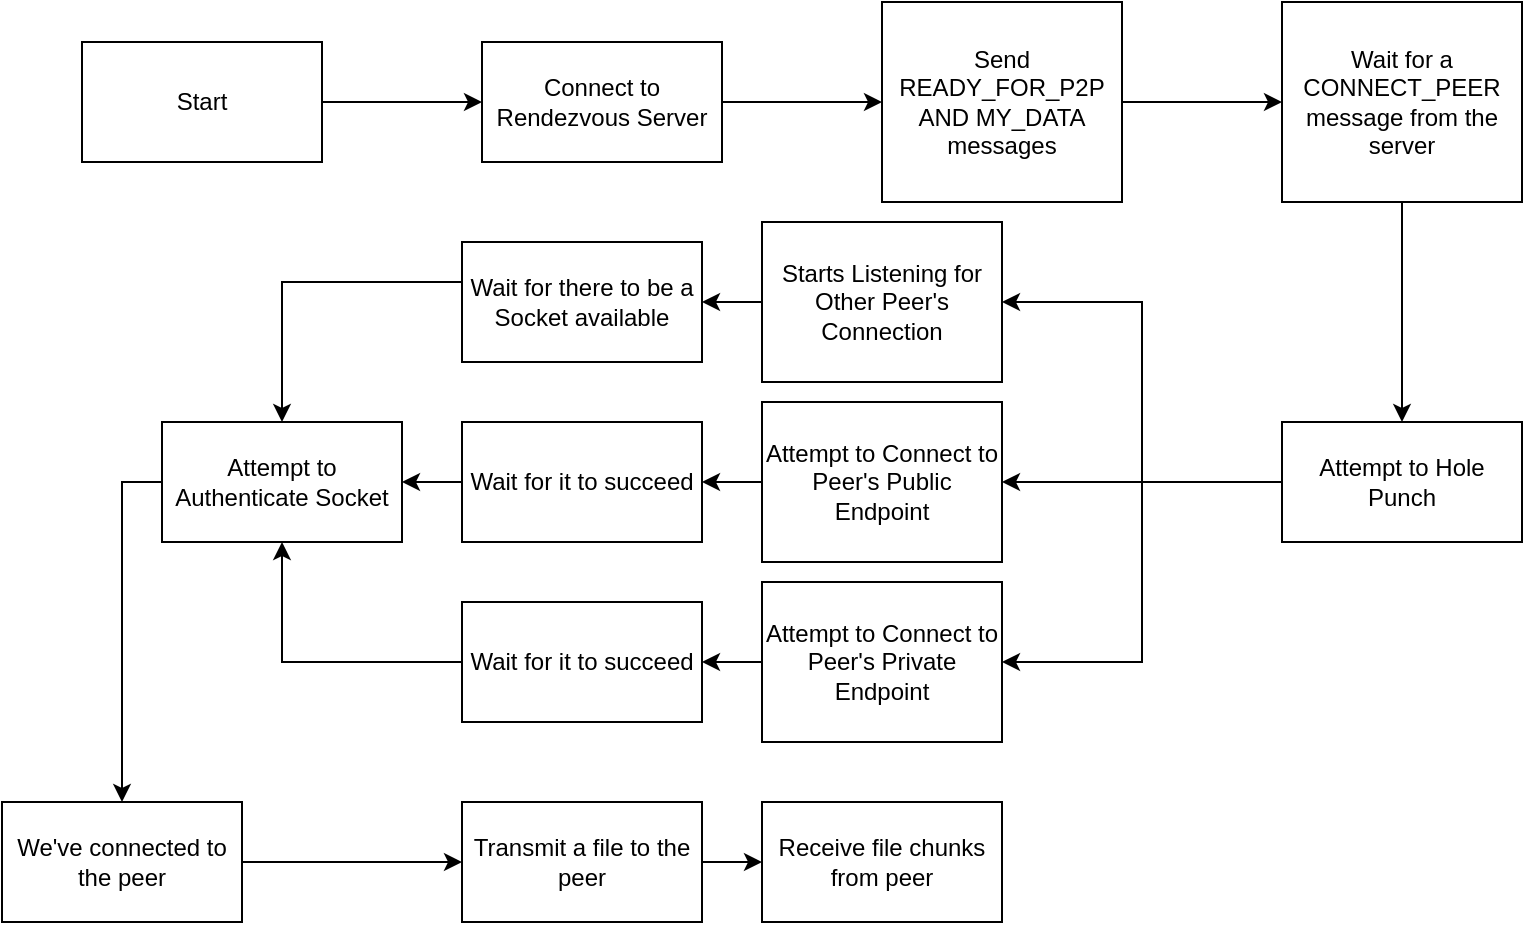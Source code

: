 <mxfile version="24.1.0" type="device">
  <diagram id="rkX0dKiBWzb8pAJWs5m8" name="Page-1">
    <mxGraphModel dx="1114" dy="835" grid="1" gridSize="10" guides="1" tooltips="1" connect="1" arrows="1" fold="1" page="1" pageScale="1" pageWidth="850" pageHeight="1100" math="0" shadow="0">
      <root>
        <mxCell id="0" />
        <mxCell id="1" parent="0" />
        <mxCell id="zZcx0srce1VQphJIKS6f-4" value="" style="edgeStyle=orthogonalEdgeStyle;rounded=0;orthogonalLoop=1;jettySize=auto;html=1;" parent="1" source="zZcx0srce1VQphJIKS6f-1" target="zZcx0srce1VQphJIKS6f-3" edge="1">
          <mxGeometry relative="1" as="geometry" />
        </mxCell>
        <mxCell id="zZcx0srce1VQphJIKS6f-1" value="Start" style="rounded=0;whiteSpace=wrap;html=1;" parent="1" vertex="1">
          <mxGeometry x="140" y="250" width="120" height="60" as="geometry" />
        </mxCell>
        <mxCell id="zZcx0srce1VQphJIKS6f-9" value="" style="edgeStyle=orthogonalEdgeStyle;rounded=0;orthogonalLoop=1;jettySize=auto;html=1;" parent="1" source="zZcx0srce1VQphJIKS6f-3" target="zZcx0srce1VQphJIKS6f-8" edge="1">
          <mxGeometry relative="1" as="geometry" />
        </mxCell>
        <mxCell id="zZcx0srce1VQphJIKS6f-3" value="Connect to Rendezvous Server" style="rounded=0;whiteSpace=wrap;html=1;" parent="1" vertex="1">
          <mxGeometry x="340" y="250" width="120" height="60" as="geometry" />
        </mxCell>
        <mxCell id="zZcx0srce1VQphJIKS6f-11" value="" style="edgeStyle=orthogonalEdgeStyle;rounded=0;orthogonalLoop=1;jettySize=auto;html=1;" parent="1" source="zZcx0srce1VQphJIKS6f-8" target="zZcx0srce1VQphJIKS6f-10" edge="1">
          <mxGeometry relative="1" as="geometry" />
        </mxCell>
        <mxCell id="zZcx0srce1VQphJIKS6f-8" value="Send READY_FOR_P2P AND MY_DATA messages" style="whiteSpace=wrap;html=1;rounded=0;" parent="1" vertex="1">
          <mxGeometry x="540" y="230" width="120" height="100" as="geometry" />
        </mxCell>
        <mxCell id="zZcx0srce1VQphJIKS6f-13" value="" style="edgeStyle=orthogonalEdgeStyle;rounded=0;orthogonalLoop=1;jettySize=auto;html=1;" parent="1" source="zZcx0srce1VQphJIKS6f-10" target="zZcx0srce1VQphJIKS6f-12" edge="1">
          <mxGeometry relative="1" as="geometry" />
        </mxCell>
        <mxCell id="zZcx0srce1VQphJIKS6f-10" value="Wait for a CONNECT_PEER message from the server" style="whiteSpace=wrap;html=1;rounded=0;" parent="1" vertex="1">
          <mxGeometry x="740" y="230" width="120" height="100" as="geometry" />
        </mxCell>
        <mxCell id="zZcx0srce1VQphJIKS6f-15" value="" style="edgeStyle=orthogonalEdgeStyle;rounded=0;orthogonalLoop=1;jettySize=auto;html=1;" parent="1" source="zZcx0srce1VQphJIKS6f-12" target="zZcx0srce1VQphJIKS6f-14" edge="1">
          <mxGeometry relative="1" as="geometry">
            <Array as="points">
              <mxPoint x="670" y="470" />
              <mxPoint x="670" y="380" />
            </Array>
          </mxGeometry>
        </mxCell>
        <mxCell id="zZcx0srce1VQphJIKS6f-17" value="" style="edgeStyle=orthogonalEdgeStyle;rounded=0;orthogonalLoop=1;jettySize=auto;html=1;" parent="1" source="zZcx0srce1VQphJIKS6f-12" target="zZcx0srce1VQphJIKS6f-16" edge="1">
          <mxGeometry relative="1" as="geometry" />
        </mxCell>
        <mxCell id="zZcx0srce1VQphJIKS6f-19" value="" style="edgeStyle=orthogonalEdgeStyle;rounded=0;orthogonalLoop=1;jettySize=auto;html=1;exitX=0;exitY=0.5;exitDx=0;exitDy=0;" parent="1" source="zZcx0srce1VQphJIKS6f-12" target="zZcx0srce1VQphJIKS6f-18" edge="1">
          <mxGeometry relative="1" as="geometry">
            <Array as="points">
              <mxPoint x="670" y="470" />
              <mxPoint x="670" y="560" />
            </Array>
          </mxGeometry>
        </mxCell>
        <mxCell id="zZcx0srce1VQphJIKS6f-12" value="Attempt to Hole Punch" style="whiteSpace=wrap;html=1;rounded=0;" parent="1" vertex="1">
          <mxGeometry x="740" y="440" width="120" height="60" as="geometry" />
        </mxCell>
        <mxCell id="zZcx0srce1VQphJIKS6f-23" value="" style="edgeStyle=orthogonalEdgeStyle;rounded=0;orthogonalLoop=1;jettySize=auto;html=1;" parent="1" source="zZcx0srce1VQphJIKS6f-14" target="zZcx0srce1VQphJIKS6f-22" edge="1">
          <mxGeometry relative="1" as="geometry" />
        </mxCell>
        <mxCell id="zZcx0srce1VQphJIKS6f-14" value="Starts Listening for Other Peer&#39;s Connection" style="whiteSpace=wrap;html=1;rounded=0;" parent="1" vertex="1">
          <mxGeometry x="480" y="340" width="120" height="80" as="geometry" />
        </mxCell>
        <mxCell id="zZcx0srce1VQphJIKS6f-26" value="" style="edgeStyle=orthogonalEdgeStyle;rounded=0;orthogonalLoop=1;jettySize=auto;html=1;" parent="1" source="zZcx0srce1VQphJIKS6f-16" target="zZcx0srce1VQphJIKS6f-25" edge="1">
          <mxGeometry relative="1" as="geometry" />
        </mxCell>
        <mxCell id="zZcx0srce1VQphJIKS6f-16" value="Attempt to Connect to Peer&#39;s Public Endpoint" style="whiteSpace=wrap;html=1;rounded=0;" parent="1" vertex="1">
          <mxGeometry x="480" y="430" width="120" height="80" as="geometry" />
        </mxCell>
        <mxCell id="zZcx0srce1VQphJIKS6f-29" value="" style="edgeStyle=orthogonalEdgeStyle;rounded=0;orthogonalLoop=1;jettySize=auto;html=1;" parent="1" source="zZcx0srce1VQphJIKS6f-18" target="zZcx0srce1VQphJIKS6f-28" edge="1">
          <mxGeometry relative="1" as="geometry" />
        </mxCell>
        <mxCell id="zZcx0srce1VQphJIKS6f-18" value="Attempt to Connect to Peer&#39;s Private Endpoint" style="whiteSpace=wrap;html=1;rounded=0;" parent="1" vertex="1">
          <mxGeometry x="480" y="520" width="120" height="80" as="geometry" />
        </mxCell>
        <mxCell id="zZcx0srce1VQphJIKS6f-33" value="" style="edgeStyle=orthogonalEdgeStyle;rounded=0;orthogonalLoop=1;jettySize=auto;html=1;" parent="1" source="zZcx0srce1VQphJIKS6f-20" target="zZcx0srce1VQphJIKS6f-32" edge="1">
          <mxGeometry relative="1" as="geometry">
            <Array as="points">
              <mxPoint x="160" y="470" />
            </Array>
          </mxGeometry>
        </mxCell>
        <mxCell id="zZcx0srce1VQphJIKS6f-20" value="Attempt to Authenticate Socket" style="whiteSpace=wrap;html=1;rounded=0;" parent="1" vertex="1">
          <mxGeometry x="180" y="440" width="120" height="60" as="geometry" />
        </mxCell>
        <mxCell id="zZcx0srce1VQphJIKS6f-24" style="edgeStyle=orthogonalEdgeStyle;rounded=0;orthogonalLoop=1;jettySize=auto;html=1;entryX=0.5;entryY=0;entryDx=0;entryDy=0;" parent="1" source="zZcx0srce1VQphJIKS6f-22" target="zZcx0srce1VQphJIKS6f-20" edge="1">
          <mxGeometry relative="1" as="geometry">
            <Array as="points">
              <mxPoint x="240" y="370" />
            </Array>
          </mxGeometry>
        </mxCell>
        <mxCell id="zZcx0srce1VQphJIKS6f-22" value="Wait for there to be a Socket available" style="whiteSpace=wrap;html=1;rounded=0;" parent="1" vertex="1">
          <mxGeometry x="330" y="350" width="120" height="60" as="geometry" />
        </mxCell>
        <mxCell id="zZcx0srce1VQphJIKS6f-36" style="edgeStyle=orthogonalEdgeStyle;rounded=0;orthogonalLoop=1;jettySize=auto;html=1;entryX=1;entryY=0.5;entryDx=0;entryDy=0;" parent="1" source="zZcx0srce1VQphJIKS6f-25" target="zZcx0srce1VQphJIKS6f-20" edge="1">
          <mxGeometry relative="1" as="geometry" />
        </mxCell>
        <mxCell id="zZcx0srce1VQphJIKS6f-25" value="Wait for it to succeed" style="whiteSpace=wrap;html=1;rounded=0;" parent="1" vertex="1">
          <mxGeometry x="330" y="440" width="120" height="60" as="geometry" />
        </mxCell>
        <mxCell id="zZcx0srce1VQphJIKS6f-30" style="edgeStyle=orthogonalEdgeStyle;rounded=0;orthogonalLoop=1;jettySize=auto;html=1;entryX=0.5;entryY=1;entryDx=0;entryDy=0;" parent="1" source="zZcx0srce1VQphJIKS6f-28" target="zZcx0srce1VQphJIKS6f-20" edge="1">
          <mxGeometry relative="1" as="geometry" />
        </mxCell>
        <mxCell id="zZcx0srce1VQphJIKS6f-28" value="Wait for it to succeed" style="whiteSpace=wrap;html=1;rounded=0;" parent="1" vertex="1">
          <mxGeometry x="330" y="530" width="120" height="60" as="geometry" />
        </mxCell>
        <mxCell id="zZcx0srce1VQphJIKS6f-35" value="" style="edgeStyle=orthogonalEdgeStyle;rounded=0;orthogonalLoop=1;jettySize=auto;html=1;" parent="1" source="zZcx0srce1VQphJIKS6f-32" target="zZcx0srce1VQphJIKS6f-34" edge="1">
          <mxGeometry relative="1" as="geometry" />
        </mxCell>
        <mxCell id="zZcx0srce1VQphJIKS6f-32" value="We&#39;ve connected to the peer" style="whiteSpace=wrap;html=1;rounded=0;" parent="1" vertex="1">
          <mxGeometry x="100" y="630" width="120" height="60" as="geometry" />
        </mxCell>
        <mxCell id="zZcx0srce1VQphJIKS6f-38" value="" style="edgeStyle=orthogonalEdgeStyle;rounded=0;orthogonalLoop=1;jettySize=auto;html=1;" parent="1" source="zZcx0srce1VQphJIKS6f-34" target="zZcx0srce1VQphJIKS6f-37" edge="1">
          <mxGeometry relative="1" as="geometry" />
        </mxCell>
        <mxCell id="zZcx0srce1VQphJIKS6f-34" value="Transmit a file to the peer" style="whiteSpace=wrap;html=1;rounded=0;" parent="1" vertex="1">
          <mxGeometry x="330" y="630" width="120" height="60" as="geometry" />
        </mxCell>
        <mxCell id="zZcx0srce1VQphJIKS6f-37" value="Receive file chunks from peer" style="whiteSpace=wrap;html=1;rounded=0;" parent="1" vertex="1">
          <mxGeometry x="480" y="630" width="120" height="60" as="geometry" />
        </mxCell>
      </root>
    </mxGraphModel>
  </diagram>
</mxfile>
